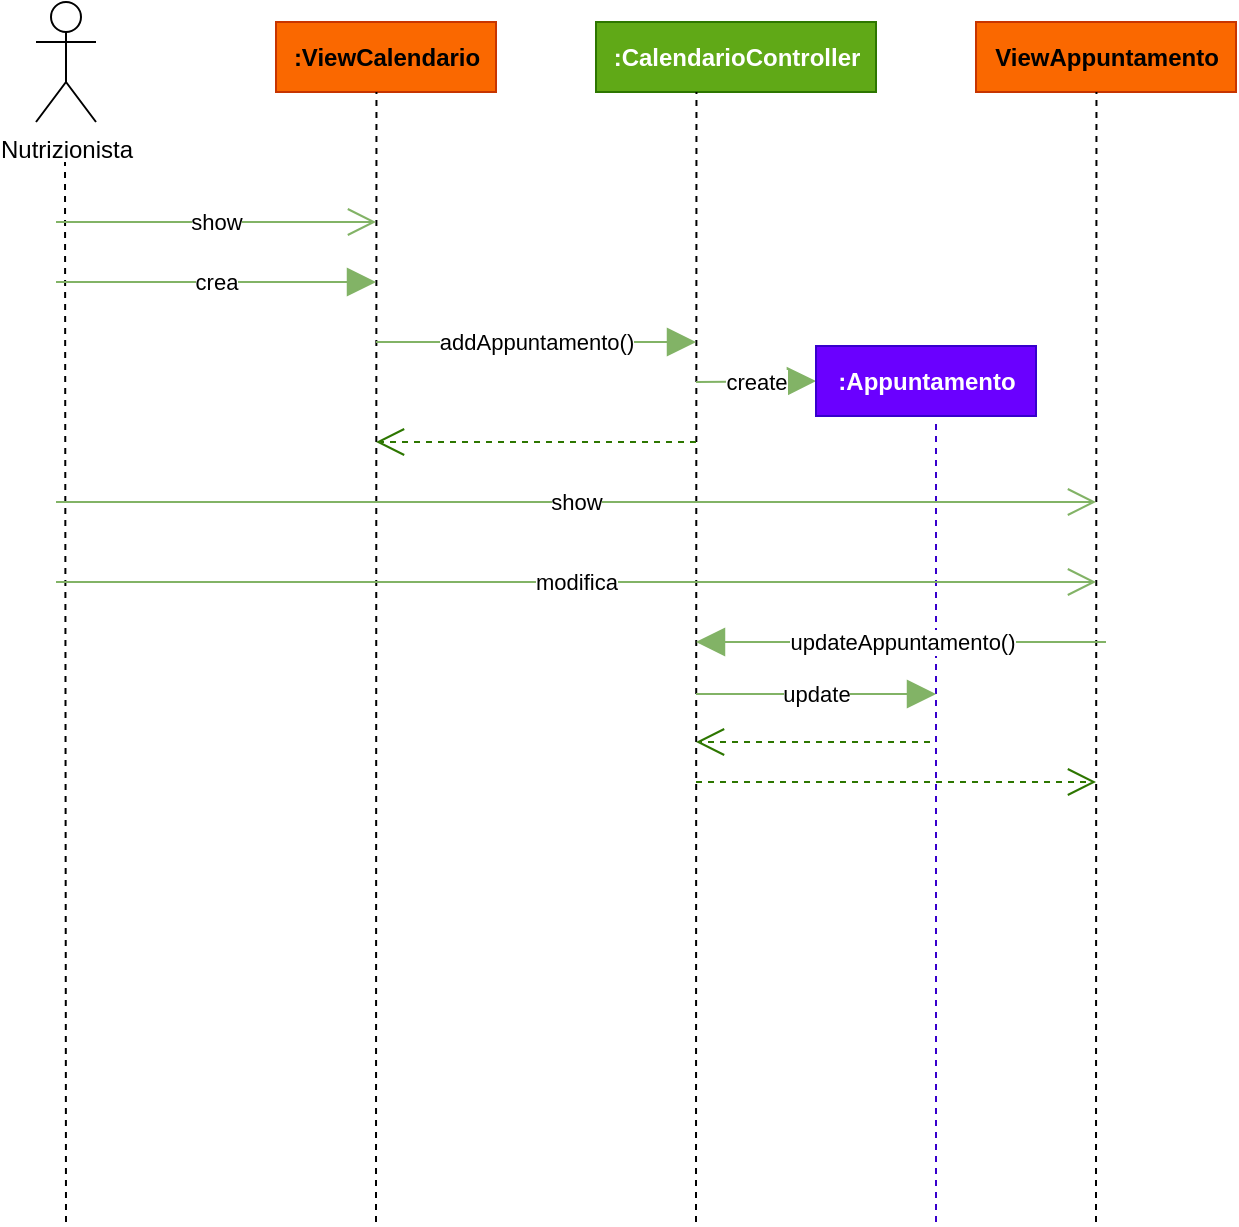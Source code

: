 <mxfile version="18.1.2" type="device"><diagram id="cqDag03rj86sCrA4Sofw" name="Page-1"><mxGraphModel dx="731" dy="402" grid="1" gridSize="10" guides="1" tooltips="1" connect="1" arrows="1" fold="1" page="1" pageScale="1" pageWidth="1169" pageHeight="827" math="0" shadow="0"><root><mxCell id="0"/><mxCell id="1" parent="0"/><mxCell id="AUerDSwF4Kn9yLPN4zHk-3" value="Nutrizionista" style="shape=umlActor;verticalLabelPosition=bottom;verticalAlign=top;html=1;outlineConnect=0;" parent="1" vertex="1"><mxGeometry x="110" y="110" width="30" height="60" as="geometry"/></mxCell><mxCell id="AUerDSwF4Kn9yLPN4zHk-4" value="" style="endArrow=none;html=1;rounded=0;dashed=1;" parent="1" edge="1"><mxGeometry width="50" height="50" relative="1" as="geometry"><mxPoint x="125.0" y="720" as="sourcePoint"/><mxPoint x="124.5" y="190" as="targetPoint"/></mxGeometry></mxCell><mxCell id="AUerDSwF4Kn9yLPN4zHk-5" value="&lt;b&gt;:ViewCalendario&lt;/b&gt;" style="html=1;fillColor=#fa6800;fontColor=#000000;strokeColor=#C73500;" parent="1" vertex="1"><mxGeometry x="230" y="120" width="110" height="35" as="geometry"/></mxCell><mxCell id="AUerDSwF4Kn9yLPN4zHk-6" value="" style="endArrow=none;html=1;rounded=0;dashed=1;" parent="1" edge="1"><mxGeometry width="50" height="50" relative="1" as="geometry"><mxPoint x="280" y="720" as="sourcePoint"/><mxPoint x="280.23" y="155" as="targetPoint"/></mxGeometry></mxCell><mxCell id="AUerDSwF4Kn9yLPN4zHk-7" value="show" style="endArrow=open;endSize=12;html=1;rounded=0;fillColor=#d5e8d4;gradientColor=#97d077;strokeColor=#82b366;" parent="1" edge="1"><mxGeometry width="160" relative="1" as="geometry"><mxPoint x="120.0" y="220" as="sourcePoint"/><mxPoint x="280.0" y="220" as="targetPoint"/></mxGeometry></mxCell><mxCell id="AUerDSwF4Kn9yLPN4zHk-8" value="crea" style="endArrow=block;endSize=12;html=1;rounded=0;fillColor=#d5e8d4;gradientColor=#97d077;strokeColor=#82b366;endFill=1;" parent="1" edge="1"><mxGeometry width="160" relative="1" as="geometry"><mxPoint x="120.0" y="250" as="sourcePoint"/><mxPoint x="280.0" y="250" as="targetPoint"/></mxGeometry></mxCell><mxCell id="AUerDSwF4Kn9yLPN4zHk-9" value="&lt;b&gt;:CalendarioController&lt;/b&gt;" style="html=1;fillColor=#60a917;fontColor=#ffffff;strokeColor=#2D7600;" parent="1" vertex="1"><mxGeometry x="390" y="120" width="140" height="35" as="geometry"/></mxCell><mxCell id="AUerDSwF4Kn9yLPN4zHk-10" value="" style="endArrow=none;html=1;rounded=0;dashed=1;" parent="1" edge="1"><mxGeometry width="50" height="50" relative="1" as="geometry"><mxPoint x="440" y="720" as="sourcePoint"/><mxPoint x="440.23" y="155" as="targetPoint"/></mxGeometry></mxCell><mxCell id="AUerDSwF4Kn9yLPN4zHk-11" value="addAppuntamento()" style="endArrow=block;endSize=12;html=1;rounded=0;fillColor=#d5e8d4;gradientColor=#97d077;strokeColor=#82b366;endFill=1;" parent="1" edge="1"><mxGeometry width="160" relative="1" as="geometry"><mxPoint x="280.0" y="280" as="sourcePoint"/><mxPoint x="440.0" y="280" as="targetPoint"/></mxGeometry></mxCell><mxCell id="AUerDSwF4Kn9yLPN4zHk-12" value="create" style="endArrow=block;endSize=12;html=1;rounded=0;fillColor=#d5e8d4;gradientColor=#97d077;strokeColor=#82b366;entryX=0;entryY=0.5;entryDx=0;entryDy=0;endFill=1;" parent="1" target="AUerDSwF4Kn9yLPN4zHk-13" edge="1"><mxGeometry width="160" relative="1" as="geometry"><mxPoint x="440.0" y="300" as="sourcePoint"/><mxPoint x="580" y="270" as="targetPoint"/></mxGeometry></mxCell><mxCell id="AUerDSwF4Kn9yLPN4zHk-13" value="&lt;b&gt;:Appuntamento&lt;/b&gt;" style="html=1;fillColor=#6a00ff;fontColor=#ffffff;strokeColor=#3700CC;" parent="1" vertex="1"><mxGeometry x="500" y="282" width="110" height="35" as="geometry"/></mxCell><mxCell id="AUerDSwF4Kn9yLPN4zHk-14" value="" style="endArrow=open;endFill=1;endSize=12;html=1;rounded=0;fillColor=#60a917;strokeColor=#2D7600;dashed=1;" parent="1" edge="1"><mxGeometry width="160" relative="1" as="geometry"><mxPoint x="440.0" y="330" as="sourcePoint"/><mxPoint x="280.0" y="330" as="targetPoint"/></mxGeometry></mxCell><mxCell id="AUerDSwF4Kn9yLPN4zHk-17" value="" style="endArrow=none;html=1;rounded=0;dashed=1;fillColor=#6a00ff;strokeColor=#3700CC;" parent="1" edge="1"><mxGeometry width="50" height="50" relative="1" as="geometry"><mxPoint x="560" y="720" as="sourcePoint"/><mxPoint x="560.0" y="320" as="targetPoint"/></mxGeometry></mxCell><mxCell id="AUerDSwF4Kn9yLPN4zHk-26" value="&lt;b&gt;ViewAppuntamento&lt;/b&gt;" style="html=1;fillColor=#fa6800;fontColor=#000000;strokeColor=#C73500;" parent="1" vertex="1"><mxGeometry x="580" y="120" width="130" height="35" as="geometry"/></mxCell><mxCell id="AUerDSwF4Kn9yLPN4zHk-27" value="" style="endArrow=none;html=1;rounded=0;dashed=1;" parent="1" edge="1"><mxGeometry width="50" height="50" relative="1" as="geometry"><mxPoint x="640.0" y="720" as="sourcePoint"/><mxPoint x="640.23" y="155" as="targetPoint"/></mxGeometry></mxCell><mxCell id="AUerDSwF4Kn9yLPN4zHk-41" value="show" style="endArrow=open;endSize=12;html=1;rounded=0;fillColor=#d5e8d4;gradientColor=#97d077;strokeColor=#82b366;" parent="1" edge="1"><mxGeometry width="160" relative="1" as="geometry"><mxPoint x="120.0" y="360" as="sourcePoint"/><mxPoint x="640" y="360" as="targetPoint"/></mxGeometry></mxCell><mxCell id="AUerDSwF4Kn9yLPN4zHk-43" value="modifica" style="endArrow=open;endSize=12;html=1;rounded=0;fillColor=#d5e8d4;gradientColor=#97d077;strokeColor=#82b366;" parent="1" edge="1"><mxGeometry width="160" relative="1" as="geometry"><mxPoint x="120.0" y="400" as="sourcePoint"/><mxPoint x="640" y="400" as="targetPoint"/></mxGeometry></mxCell><mxCell id="AUerDSwF4Kn9yLPN4zHk-47" value="updateAppuntamento()" style="endArrow=block;endSize=12;html=1;rounded=0;fillColor=#d5e8d4;gradientColor=#97d077;strokeColor=#82b366;endFill=1;" parent="1" edge="1"><mxGeometry width="160" relative="1" as="geometry"><mxPoint x="645" y="430" as="sourcePoint"/><mxPoint x="440" y="430" as="targetPoint"/></mxGeometry></mxCell><mxCell id="AUerDSwF4Kn9yLPN4zHk-48" value="" style="endArrow=open;endFill=1;endSize=12;html=1;rounded=0;fillColor=#60a917;strokeColor=#2D7600;dashed=1;" parent="1" edge="1"><mxGeometry width="160" relative="1" as="geometry"><mxPoint x="557.0" y="480" as="sourcePoint"/><mxPoint x="440" y="480" as="targetPoint"/></mxGeometry></mxCell><mxCell id="AUerDSwF4Kn9yLPN4zHk-49" value="update" style="endArrow=block;endSize=12;html=1;rounded=0;fillColor=#d5e8d4;gradientColor=#97d077;strokeColor=#82b366;endFill=1;" parent="1" edge="1"><mxGeometry width="160" relative="1" as="geometry"><mxPoint x="440" y="456" as="sourcePoint"/><mxPoint x="560" y="456" as="targetPoint"/></mxGeometry></mxCell><mxCell id="AUerDSwF4Kn9yLPN4zHk-52" value="" style="endArrow=open;endFill=1;endSize=12;html=1;rounded=0;fillColor=#60a917;strokeColor=#2D7600;dashed=1;" parent="1" edge="1"><mxGeometry width="160" relative="1" as="geometry"><mxPoint x="440" y="500" as="sourcePoint"/><mxPoint x="640" y="500" as="targetPoint"/></mxGeometry></mxCell></root></mxGraphModel></diagram></mxfile>